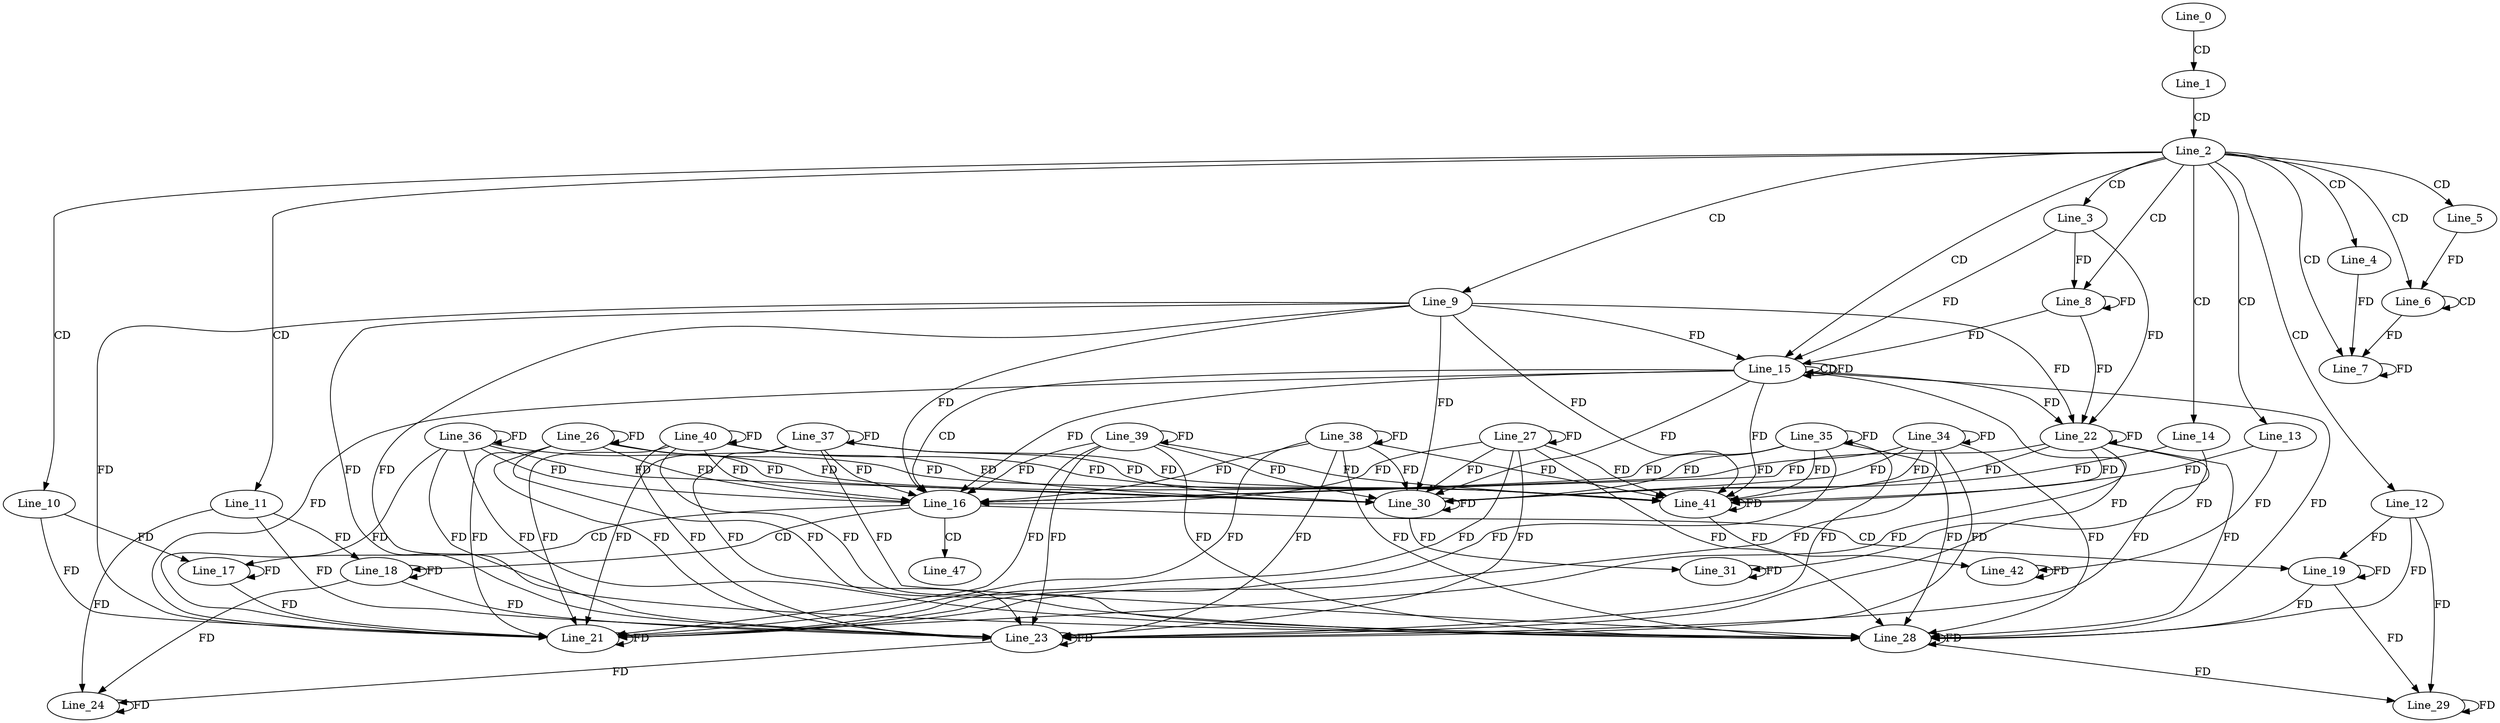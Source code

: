 digraph G {
  Line_0;
  Line_1;
  Line_2;
  Line_3;
  Line_4;
  Line_5;
  Line_6;
  Line_6;
  Line_7;
  Line_7;
  Line_8;
  Line_9;
  Line_10;
  Line_11;
  Line_12;
  Line_13;
  Line_14;
  Line_15;
  Line_15;
  Line_15;
  Line_16;
  Line_16;
  Line_17;
  Line_18;
  Line_19;
  Line_21;
  Line_21;
  Line_21;
  Line_21;
  Line_21;
  Line_22;
  Line_22;
  Line_23;
  Line_23;
  Line_23;
  Line_24;
  Line_24;
  Line_24;
  Line_26;
  Line_26;
  Line_27;
  Line_27;
  Line_28;
  Line_28;
  Line_28;
  Line_28;
  Line_28;
  Line_29;
  Line_29;
  Line_29;
  Line_30;
  Line_30;
  Line_30;
  Line_30;
  Line_30;
  Line_31;
  Line_31;
  Line_34;
  Line_34;
  Line_35;
  Line_35;
  Line_36;
  Line_36;
  Line_37;
  Line_37;
  Line_38;
  Line_38;
  Line_39;
  Line_39;
  Line_40;
  Line_40;
  Line_41;
  Line_41;
  Line_41;
  Line_41;
  Line_42;
  Line_42;
  Line_42;
  Line_47;
  Line_0 -> Line_1 [ label="CD" ];
  Line_1 -> Line_2 [ label="CD" ];
  Line_2 -> Line_3 [ label="CD" ];
  Line_2 -> Line_4 [ label="CD" ];
  Line_2 -> Line_5 [ label="CD" ];
  Line_2 -> Line_6 [ label="CD" ];
  Line_6 -> Line_6 [ label="CD" ];
  Line_5 -> Line_6 [ label="FD" ];
  Line_2 -> Line_7 [ label="CD" ];
  Line_4 -> Line_7 [ label="FD" ];
  Line_7 -> Line_7 [ label="FD" ];
  Line_6 -> Line_7 [ label="FD" ];
  Line_2 -> Line_8 [ label="CD" ];
  Line_3 -> Line_8 [ label="FD" ];
  Line_8 -> Line_8 [ label="FD" ];
  Line_2 -> Line_9 [ label="CD" ];
  Line_2 -> Line_10 [ label="CD" ];
  Line_2 -> Line_11 [ label="CD" ];
  Line_2 -> Line_12 [ label="CD" ];
  Line_2 -> Line_13 [ label="CD" ];
  Line_2 -> Line_14 [ label="CD" ];
  Line_2 -> Line_15 [ label="CD" ];
  Line_15 -> Line_15 [ label="CD" ];
  Line_15 -> Line_15 [ label="FD" ];
  Line_9 -> Line_15 [ label="FD" ];
  Line_3 -> Line_15 [ label="FD" ];
  Line_8 -> Line_15 [ label="FD" ];
  Line_15 -> Line_16 [ label="CD" ];
  Line_15 -> Line_16 [ label="FD" ];
  Line_9 -> Line_16 [ label="FD" ];
  Line_16 -> Line_17 [ label="CD" ];
  Line_17 -> Line_17 [ label="FD" ];
  Line_10 -> Line_17 [ label="FD" ];
  Line_16 -> Line_18 [ label="CD" ];
  Line_18 -> Line_18 [ label="FD" ];
  Line_11 -> Line_18 [ label="FD" ];
  Line_16 -> Line_19 [ label="CD" ];
  Line_19 -> Line_19 [ label="FD" ];
  Line_12 -> Line_19 [ label="FD" ];
  Line_17 -> Line_21 [ label="FD" ];
  Line_21 -> Line_21 [ label="FD" ];
  Line_10 -> Line_21 [ label="FD" ];
  Line_15 -> Line_21 [ label="FD" ];
  Line_9 -> Line_21 [ label="FD" ];
  Line_15 -> Line_22 [ label="FD" ];
  Line_22 -> Line_22 [ label="FD" ];
  Line_9 -> Line_22 [ label="FD" ];
  Line_3 -> Line_22 [ label="FD" ];
  Line_8 -> Line_22 [ label="FD" ];
  Line_18 -> Line_23 [ label="FD" ];
  Line_23 -> Line_23 [ label="FD" ];
  Line_11 -> Line_23 [ label="FD" ];
  Line_15 -> Line_23 [ label="FD" ];
  Line_22 -> Line_23 [ label="FD" ];
  Line_9 -> Line_23 [ label="FD" ];
  Line_18 -> Line_24 [ label="FD" ];
  Line_23 -> Line_24 [ label="FD" ];
  Line_24 -> Line_24 [ label="FD" ];
  Line_11 -> Line_24 [ label="FD" ];
  Line_26 -> Line_26 [ label="FD" ];
  Line_27 -> Line_27 [ label="FD" ];
  Line_19 -> Line_28 [ label="FD" ];
  Line_28 -> Line_28 [ label="FD" ];
  Line_12 -> Line_28 [ label="FD" ];
  Line_15 -> Line_28 [ label="FD" ];
  Line_22 -> Line_28 [ label="FD" ];
  Line_26 -> Line_28 [ label="FD" ];
  Line_27 -> Line_28 [ label="FD" ];
  Line_9 -> Line_28 [ label="FD" ];
  Line_19 -> Line_29 [ label="FD" ];
  Line_28 -> Line_29 [ label="FD" ];
  Line_29 -> Line_29 [ label="FD" ];
  Line_12 -> Line_29 [ label="FD" ];
  Line_30 -> Line_30 [ label="FD" ];
  Line_14 -> Line_30 [ label="FD" ];
  Line_15 -> Line_30 [ label="FD" ];
  Line_22 -> Line_30 [ label="FD" ];
  Line_26 -> Line_30 [ label="FD" ];
  Line_27 -> Line_30 [ label="FD" ];
  Line_9 -> Line_30 [ label="FD" ];
  Line_30 -> Line_31 [ label="FD" ];
  Line_31 -> Line_31 [ label="FD" ];
  Line_14 -> Line_31 [ label="FD" ];
  Line_34 -> Line_34 [ label="FD" ];
  Line_35 -> Line_35 [ label="FD" ];
  Line_36 -> Line_36 [ label="FD" ];
  Line_37 -> Line_37 [ label="FD" ];
  Line_38 -> Line_38 [ label="FD" ];
  Line_39 -> Line_39 [ label="FD" ];
  Line_40 -> Line_40 [ label="FD" ];
  Line_41 -> Line_41 [ label="FD" ];
  Line_13 -> Line_41 [ label="FD" ];
  Line_15 -> Line_41 [ label="FD" ];
  Line_22 -> Line_41 [ label="FD" ];
  Line_26 -> Line_41 [ label="FD" ];
  Line_27 -> Line_41 [ label="FD" ];
  Line_34 -> Line_41 [ label="FD" ];
  Line_35 -> Line_41 [ label="FD" ];
  Line_36 -> Line_41 [ label="FD" ];
  Line_37 -> Line_41 [ label="FD" ];
  Line_38 -> Line_41 [ label="FD" ];
  Line_39 -> Line_41 [ label="FD" ];
  Line_40 -> Line_41 [ label="FD" ];
  Line_9 -> Line_41 [ label="FD" ];
  Line_41 -> Line_42 [ label="FD" ];
  Line_42 -> Line_42 [ label="FD" ];
  Line_13 -> Line_42 [ label="FD" ];
  Line_16 -> Line_47 [ label="CD" ];
  Line_22 -> Line_16 [ label="FD" ];
  Line_26 -> Line_16 [ label="FD" ];
  Line_27 -> Line_16 [ label="FD" ];
  Line_34 -> Line_16 [ label="FD" ];
  Line_35 -> Line_16 [ label="FD" ];
  Line_36 -> Line_16 [ label="FD" ];
  Line_37 -> Line_16 [ label="FD" ];
  Line_38 -> Line_16 [ label="FD" ];
  Line_39 -> Line_16 [ label="FD" ];
  Line_40 -> Line_16 [ label="FD" ];
  Line_22 -> Line_21 [ label="FD" ];
  Line_26 -> Line_21 [ label="FD" ];
  Line_27 -> Line_21 [ label="FD" ];
  Line_34 -> Line_21 [ label="FD" ];
  Line_35 -> Line_21 [ label="FD" ];
  Line_36 -> Line_21 [ label="FD" ];
  Line_37 -> Line_21 [ label="FD" ];
  Line_38 -> Line_21 [ label="FD" ];
  Line_39 -> Line_21 [ label="FD" ];
  Line_40 -> Line_21 [ label="FD" ];
  Line_26 -> Line_23 [ label="FD" ];
  Line_27 -> Line_23 [ label="FD" ];
  Line_34 -> Line_23 [ label="FD" ];
  Line_35 -> Line_23 [ label="FD" ];
  Line_36 -> Line_23 [ label="FD" ];
  Line_37 -> Line_23 [ label="FD" ];
  Line_38 -> Line_23 [ label="FD" ];
  Line_39 -> Line_23 [ label="FD" ];
  Line_40 -> Line_23 [ label="FD" ];
  Line_34 -> Line_28 [ label="FD" ];
  Line_35 -> Line_28 [ label="FD" ];
  Line_36 -> Line_28 [ label="FD" ];
  Line_37 -> Line_28 [ label="FD" ];
  Line_38 -> Line_28 [ label="FD" ];
  Line_39 -> Line_28 [ label="FD" ];
  Line_40 -> Line_28 [ label="FD" ];
  Line_34 -> Line_30 [ label="FD" ];
  Line_35 -> Line_30 [ label="FD" ];
  Line_36 -> Line_30 [ label="FD" ];
  Line_37 -> Line_30 [ label="FD" ];
  Line_38 -> Line_30 [ label="FD" ];
  Line_39 -> Line_30 [ label="FD" ];
  Line_40 -> Line_30 [ label="FD" ];
}
